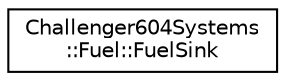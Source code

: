 digraph "Graphical Class Hierarchy"
{
  edge [fontname="Helvetica",fontsize="10",labelfontname="Helvetica",labelfontsize="10"];
  node [fontname="Helvetica",fontsize="10",shape=record];
  rankdir="LR";
  Node1 [label="Challenger604Systems\l::Fuel::FuelSink",height=0.2,width=0.4,color="black", fillcolor="white", style="filled",URL="$class_challenger604_systems_1_1_fuel_1_1_fuel_sink.html",tooltip="An interface for anything that consumes fuel. All fuel flow rates, unless otherwise noted..."];
}
